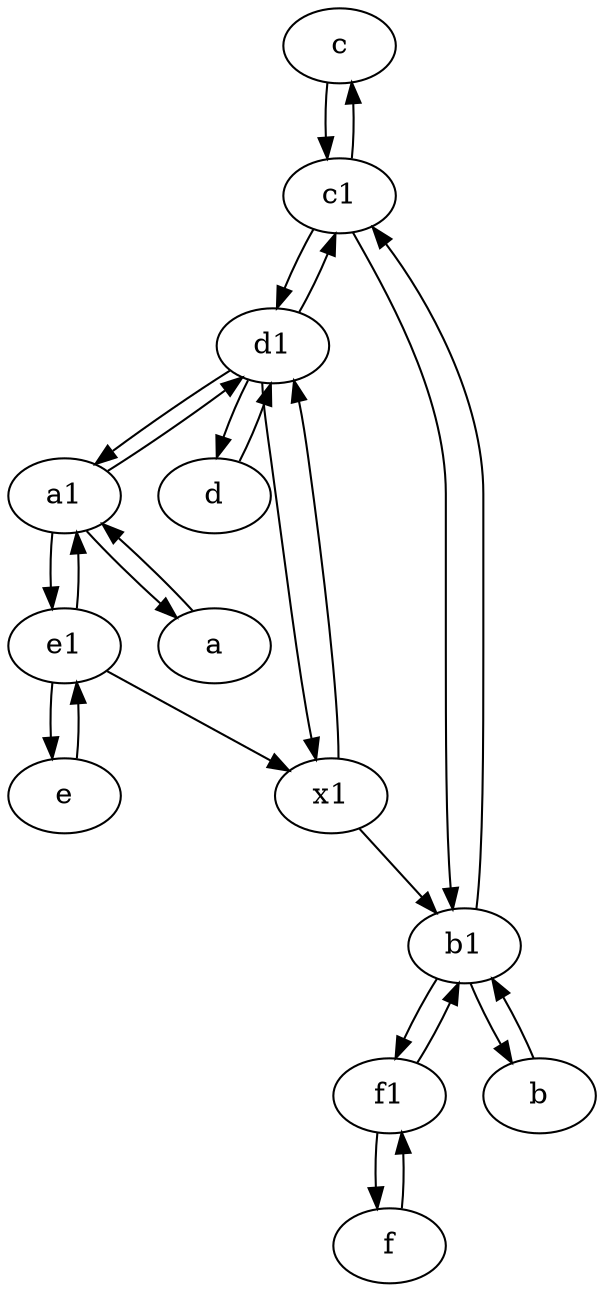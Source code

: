 digraph  {
	c [pos="20,10!"];
	c1 [pos="30,15!"];
	a1 [pos="40,15!"];
	e [pos="30,50!"];
	e1 [pos="25,45!"];
	f1;
	d1 [pos="25,30!"];
	b1 [pos="45,20!"];
	d [pos="20,30!"];
	f [pos="15,45!"];
	a [pos="40,10!"];
	x1;
	b [pos="50,20!"];
	c -> c1;
	f -> f1;
	b1 -> c1;
	d1 -> d;
	e -> e1;
	x1 -> b1;
	e1 -> a1;
	b1 -> b;
	x1 -> d1;
	a1 -> a;
	c1 -> c;
	d1 -> x1;
	a1 -> d1;
	b1 -> f1;
	f1 -> b1;
	d -> d1;
	d1 -> a1;
	b -> b1;
	c1 -> b1;
	e1 -> x1;
	a1 -> e1;
	d1 -> c1;
	c1 -> d1;
	a -> a1;
	f1 -> f;
	e1 -> e;

	}